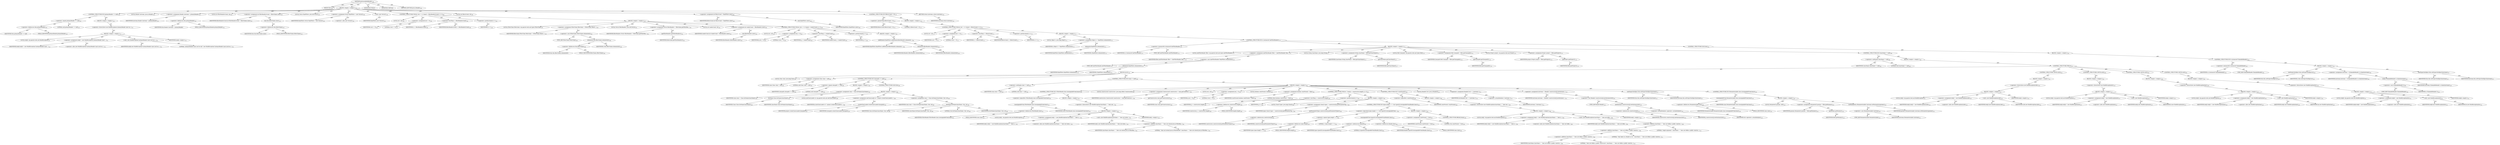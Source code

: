 digraph "getAssembledReader" {  
"111669149701" [label = <(METHOD,getAssembledReader)<SUB>149</SUB>> ]
"115964116993" [label = <(PARAM,this)<SUB>149</SUB>> ]
"25769803781" [label = <(BLOCK,&lt;empty&gt;,&lt;empty&gt;)<SUB>149</SUB>> ]
"47244640256" [label = <(CONTROL_STRUCTURE,IF,if (primaryReader == null))<SUB>150</SUB>> ]
"30064771081" [label = <(&lt;operator&gt;.equals,primaryReader == null)<SUB>150</SUB>> ]
"30064771082" [label = <(&lt;operator&gt;.fieldAccess,this.primaryReader)<SUB>150</SUB>> ]
"68719476748" [label = <(IDENTIFIER,this,primaryReader == null)> ]
"55834574853" [label = <(FIELD_IDENTIFIER,primaryReader,primaryReader)<SUB>150</SUB>> ]
"90194313216" [label = <(LITERAL,null,primaryReader == null)<SUB>150</SUB>> ]
"25769803782" [label = <(BLOCK,&lt;empty&gt;,&lt;empty&gt;)<SUB>150</SUB>> ]
"30064771083" [label = <(&lt;operator&gt;.throw,throw new BuildException(&quot;primaryReader must no...)<SUB>151</SUB>> ]
"25769803783" [label = <(BLOCK,&lt;empty&gt;,&lt;empty&gt;)<SUB>151</SUB>> ]
"94489280512" [label = <(LOCAL,$obj0: org.apache.tools.ant.BuildException)<SUB>151</SUB>> ]
"30064771084" [label = <(&lt;operator&gt;.assignment,$obj0 = new BuildException(&quot;primaryReader must ...)<SUB>151</SUB>> ]
"68719476749" [label = <(IDENTIFIER,$obj0,$obj0 = new BuildException(&quot;primaryReader must ...)<SUB>151</SUB>> ]
"30064771085" [label = <(&lt;operator&gt;.alloc,new BuildException(&quot;primaryReader must not be n...)<SUB>151</SUB>> ]
"30064771086" [label = <(&lt;init&gt;,new BuildException(&quot;primaryReader must not be n...)<SUB>151</SUB>> ]
"68719476750" [label = <(IDENTIFIER,$obj0,new BuildException(&quot;primaryReader must not be n...)<SUB>151</SUB>> ]
"90194313217" [label = <(LITERAL,&quot;primaryReader must not be null.&quot;,new BuildException(&quot;primaryReader must not be n...)<SUB>151</SUB>> ]
"68719476751" [label = <(IDENTIFIER,$obj0,&lt;empty&gt;)<SUB>151</SUB>> ]
"94489280513" [label = <(LOCAL,Reader instream: java.io.Reader)<SUB>154</SUB>> ]
"30064771087" [label = <(&lt;operator&gt;.assignment,Reader instream = primaryReader)<SUB>154</SUB>> ]
"68719476752" [label = <(IDENTIFIER,instream,Reader instream = primaryReader)<SUB>154</SUB>> ]
"30064771088" [label = <(&lt;operator&gt;.fieldAccess,this.primaryReader)<SUB>154</SUB>> ]
"68719476753" [label = <(IDENTIFIER,this,Reader instream = primaryReader)> ]
"55834574854" [label = <(FIELD_IDENTIFIER,primaryReader,primaryReader)<SUB>154</SUB>> ]
"94489280514" [label = <(LOCAL,int filterReadersCount: int)<SUB>155</SUB>> ]
"30064771089" [label = <(&lt;operator&gt;.assignment,int filterReadersCount = filterChains.size())<SUB>155</SUB>> ]
"68719476754" [label = <(IDENTIFIER,filterReadersCount,int filterReadersCount = filterChains.size())<SUB>155</SUB>> ]
"30064771090" [label = <(size,this.filterChains.size())<SUB>155</SUB>> ]
"30064771091" [label = <(&lt;operator&gt;.fieldAccess,this.filterChains)<SUB>155</SUB>> ]
"68719476755" [label = <(IDENTIFIER,this,this.filterChains.size())> ]
"55834574855" [label = <(FIELD_IDENTIFIER,filterChains,filterChains)<SUB>155</SUB>> ]
"94489280515" [label = <(LOCAL,Vector finalFilters: java.util.Vector)<SUB>156</SUB>> ]
"30064771092" [label = <(&lt;operator&gt;.assignment,Vector finalFilters = new Vector())<SUB>156</SUB>> ]
"68719476756" [label = <(IDENTIFIER,finalFilters,Vector finalFilters = new Vector())<SUB>156</SUB>> ]
"30064771093" [label = <(&lt;operator&gt;.alloc,new Vector())<SUB>156</SUB>> ]
"30064771094" [label = <(&lt;init&gt;,new Vector())<SUB>156</SUB>> ]
"68719476757" [label = <(IDENTIFIER,finalFilters,new Vector())<SUB>156</SUB>> ]
"47244640257" [label = <(CONTROL_STRUCTURE,FOR,for (int i = 0; Some(i &lt; filterReadersCount); i++))<SUB>158</SUB>> ]
"94489280516" [label = <(LOCAL,int i: int)<SUB>158</SUB>> ]
"30064771095" [label = <(&lt;operator&gt;.assignment,int i = 0)<SUB>158</SUB>> ]
"68719476758" [label = <(IDENTIFIER,i,int i = 0)<SUB>158</SUB>> ]
"90194313218" [label = <(LITERAL,0,int i = 0)<SUB>158</SUB>> ]
"30064771096" [label = <(&lt;operator&gt;.lessThan,i &lt; filterReadersCount)<SUB>158</SUB>> ]
"68719476759" [label = <(IDENTIFIER,i,i &lt; filterReadersCount)<SUB>158</SUB>> ]
"68719476760" [label = <(IDENTIFIER,filterReadersCount,i &lt; filterReadersCount)<SUB>158</SUB>> ]
"30064771097" [label = <(&lt;operator&gt;.postIncrement,i++)<SUB>158</SUB>> ]
"68719476761" [label = <(IDENTIFIER,i,i++)<SUB>158</SUB>> ]
"25769803784" [label = <(BLOCK,&lt;empty&gt;,&lt;empty&gt;)<SUB>158</SUB>> ]
"94489280517" [label = <(LOCAL,FilterChain filterchain: org.apache.tools.ant.types.FilterChain)<SUB>159</SUB>> ]
"30064771098" [label = <(&lt;operator&gt;.assignment,FilterChain filterchain = (FilterChain) filterC...)<SUB>159</SUB>> ]
"68719476762" [label = <(IDENTIFIER,filterchain,FilterChain filterchain = (FilterChain) filterC...)<SUB>159</SUB>> ]
"30064771099" [label = <(&lt;operator&gt;.cast,(FilterChain) filterChains.elementAt(i))<SUB>160</SUB>> ]
"180388626432" [label = <(TYPE_REF,FilterChain,FilterChain)<SUB>160</SUB>> ]
"30064771100" [label = <(elementAt,this.filterChains.elementAt(i))<SUB>160</SUB>> ]
"30064771101" [label = <(&lt;operator&gt;.fieldAccess,this.filterChains)<SUB>160</SUB>> ]
"68719476763" [label = <(IDENTIFIER,this,this.filterChains.elementAt(i))> ]
"55834574856" [label = <(FIELD_IDENTIFIER,filterChains,filterChains)<SUB>160</SUB>> ]
"68719476764" [label = <(IDENTIFIER,i,this.filterChains.elementAt(i))<SUB>160</SUB>> ]
"94489280518" [label = <(LOCAL,Vector filterReaders: java.util.Vector)<SUB>161</SUB>> ]
"30064771102" [label = <(&lt;operator&gt;.assignment,Vector filterReaders = filterchain.getFilterRea...)<SUB>161</SUB>> ]
"68719476765" [label = <(IDENTIFIER,filterReaders,Vector filterReaders = filterchain.getFilterRea...)<SUB>161</SUB>> ]
"30064771103" [label = <(getFilterReaders,getFilterReaders())<SUB>161</SUB>> ]
"68719476766" [label = <(IDENTIFIER,filterchain,getFilterReaders())<SUB>161</SUB>> ]
"94489280519" [label = <(LOCAL,int readerCount: int)<SUB>162</SUB>> ]
"30064771104" [label = <(&lt;operator&gt;.assignment,int readerCount = filterReaders.size())<SUB>162</SUB>> ]
"68719476767" [label = <(IDENTIFIER,readerCount,int readerCount = filterReaders.size())<SUB>162</SUB>> ]
"30064771105" [label = <(size,filterReaders.size())<SUB>162</SUB>> ]
"68719476768" [label = <(IDENTIFIER,filterReaders,filterReaders.size())<SUB>162</SUB>> ]
"47244640258" [label = <(CONTROL_STRUCTURE,FOR,for (int j = 0; Some(j &lt; readerCount); j++))<SUB>163</SUB>> ]
"94489280520" [label = <(LOCAL,int j: int)<SUB>163</SUB>> ]
"30064771106" [label = <(&lt;operator&gt;.assignment,int j = 0)<SUB>163</SUB>> ]
"68719476769" [label = <(IDENTIFIER,j,int j = 0)<SUB>163</SUB>> ]
"90194313219" [label = <(LITERAL,0,int j = 0)<SUB>163</SUB>> ]
"30064771107" [label = <(&lt;operator&gt;.lessThan,j &lt; readerCount)<SUB>163</SUB>> ]
"68719476770" [label = <(IDENTIFIER,j,j &lt; readerCount)<SUB>163</SUB>> ]
"68719476771" [label = <(IDENTIFIER,readerCount,j &lt; readerCount)<SUB>163</SUB>> ]
"30064771108" [label = <(&lt;operator&gt;.postIncrement,j++)<SUB>163</SUB>> ]
"68719476772" [label = <(IDENTIFIER,j,j++)<SUB>163</SUB>> ]
"25769803785" [label = <(BLOCK,&lt;empty&gt;,&lt;empty&gt;)<SUB>163</SUB>> ]
"30064771109" [label = <(addElement,finalFilters.addElement(filterReaders.elementAt...)<SUB>164</SUB>> ]
"68719476773" [label = <(IDENTIFIER,finalFilters,finalFilters.addElement(filterReaders.elementAt...)<SUB>164</SUB>> ]
"30064771110" [label = <(elementAt,filterReaders.elementAt(j))<SUB>164</SUB>> ]
"68719476774" [label = <(IDENTIFIER,filterReaders,filterReaders.elementAt(j))<SUB>164</SUB>> ]
"68719476775" [label = <(IDENTIFIER,j,filterReaders.elementAt(j))<SUB>164</SUB>> ]
"94489280521" [label = <(LOCAL,int filtersCount: int)<SUB>168</SUB>> ]
"30064771111" [label = <(&lt;operator&gt;.assignment,int filtersCount = finalFilters.size())<SUB>168</SUB>> ]
"68719476776" [label = <(IDENTIFIER,filtersCount,int filtersCount = finalFilters.size())<SUB>168</SUB>> ]
"30064771112" [label = <(size,finalFilters.size())<SUB>168</SUB>> ]
"68719476777" [label = <(IDENTIFIER,finalFilters,finalFilters.size())<SUB>168</SUB>> ]
"47244640259" [label = <(CONTROL_STRUCTURE,IF,if (filtersCount &gt; 0))<SUB>170</SUB>> ]
"30064771113" [label = <(&lt;operator&gt;.greaterThan,filtersCount &gt; 0)<SUB>170</SUB>> ]
"68719476778" [label = <(IDENTIFIER,filtersCount,filtersCount &gt; 0)<SUB>170</SUB>> ]
"90194313220" [label = <(LITERAL,0,filtersCount &gt; 0)<SUB>170</SUB>> ]
"25769803786" [label = <(BLOCK,&lt;empty&gt;,&lt;empty&gt;)<SUB>170</SUB>> ]
"47244640260" [label = <(CONTROL_STRUCTURE,FOR,for (int i = 0; Some(i &lt; filtersCount); i++))<SUB>171</SUB>> ]
"94489280522" [label = <(LOCAL,int i: int)<SUB>171</SUB>> ]
"30064771114" [label = <(&lt;operator&gt;.assignment,int i = 0)<SUB>171</SUB>> ]
"68719476779" [label = <(IDENTIFIER,i,int i = 0)<SUB>171</SUB>> ]
"90194313221" [label = <(LITERAL,0,int i = 0)<SUB>171</SUB>> ]
"30064771115" [label = <(&lt;operator&gt;.lessThan,i &lt; filtersCount)<SUB>171</SUB>> ]
"68719476780" [label = <(IDENTIFIER,i,i &lt; filtersCount)<SUB>171</SUB>> ]
"68719476781" [label = <(IDENTIFIER,filtersCount,i &lt; filtersCount)<SUB>171</SUB>> ]
"30064771116" [label = <(&lt;operator&gt;.postIncrement,i++)<SUB>171</SUB>> ]
"68719476782" [label = <(IDENTIFIER,i,i++)<SUB>171</SUB>> ]
"25769803787" [label = <(BLOCK,&lt;empty&gt;,&lt;empty&gt;)<SUB>171</SUB>> ]
"94489280523" [label = <(LOCAL,Object o: java.lang.Object)<SUB>172</SUB>> ]
"30064771117" [label = <(&lt;operator&gt;.assignment,Object o = finalFilters.elementAt(i))<SUB>172</SUB>> ]
"68719476783" [label = <(IDENTIFIER,o,Object o = finalFilters.elementAt(i))<SUB>172</SUB>> ]
"30064771118" [label = <(elementAt,finalFilters.elementAt(i))<SUB>172</SUB>> ]
"68719476784" [label = <(IDENTIFIER,finalFilters,finalFilters.elementAt(i))<SUB>172</SUB>> ]
"68719476785" [label = <(IDENTIFIER,i,finalFilters.elementAt(i))<SUB>172</SUB>> ]
"47244640261" [label = <(CONTROL_STRUCTURE,IF,if (o instanceof AntFilterReader))<SUB>174</SUB>> ]
"30064771119" [label = <(&lt;operator&gt;.instanceOf,o instanceof AntFilterReader)<SUB>174</SUB>> ]
"68719476786" [label = <(IDENTIFIER,o,o instanceof AntFilterReader)<SUB>174</SUB>> ]
"180388626433" [label = <(TYPE_REF,AntFilterReader,AntFilterReader)<SUB>174</SUB>> ]
"25769803788" [label = <(BLOCK,&lt;empty&gt;,&lt;empty&gt;)<SUB>174</SUB>> ]
"94489280524" [label = <(LOCAL,AntFilterReader filter: org.apache.tools.ant.types.AntFilterReader)<SUB>175</SUB>> ]
"30064771120" [label = <(&lt;operator&gt;.assignment,AntFilterReader filter = (AntFilterReader) fina...)<SUB>175</SUB>> ]
"68719476787" [label = <(IDENTIFIER,filter,AntFilterReader filter = (AntFilterReader) fina...)<SUB>175</SUB>> ]
"30064771121" [label = <(&lt;operator&gt;.cast,(AntFilterReader) finalFilters.elementAt(i))<SUB>176</SUB>> ]
"180388626434" [label = <(TYPE_REF,AntFilterReader,AntFilterReader)<SUB>176</SUB>> ]
"30064771122" [label = <(elementAt,finalFilters.elementAt(i))<SUB>176</SUB>> ]
"68719476788" [label = <(IDENTIFIER,finalFilters,finalFilters.elementAt(i))<SUB>176</SUB>> ]
"68719476789" [label = <(IDENTIFIER,i,finalFilters.elementAt(i))<SUB>176</SUB>> ]
"94489280525" [label = <(LOCAL,String className: java.lang.String)<SUB>177</SUB>> ]
"30064771123" [label = <(&lt;operator&gt;.assignment,String className = filter.getClassName())<SUB>177</SUB>> ]
"68719476790" [label = <(IDENTIFIER,className,String className = filter.getClassName())<SUB>177</SUB>> ]
"30064771124" [label = <(getClassName,getClassName())<SUB>177</SUB>> ]
"68719476791" [label = <(IDENTIFIER,filter,getClassName())<SUB>177</SUB>> ]
"94489280526" [label = <(LOCAL,Path classpath: org.apache.tools.ant.types.Path)<SUB>178</SUB>> ]
"30064771125" [label = <(&lt;operator&gt;.assignment,Path classpath = filter.getClasspath())<SUB>178</SUB>> ]
"68719476792" [label = <(IDENTIFIER,classpath,Path classpath = filter.getClasspath())<SUB>178</SUB>> ]
"30064771126" [label = <(getClasspath,getClasspath())<SUB>178</SUB>> ]
"68719476793" [label = <(IDENTIFIER,filter,getClasspath())<SUB>178</SUB>> ]
"94489280527" [label = <(LOCAL,Project project: org.apache.tools.ant.Project)<SUB>179</SUB>> ]
"30064771127" [label = <(&lt;operator&gt;.assignment,Project project = filter.getProject())<SUB>179</SUB>> ]
"68719476794" [label = <(IDENTIFIER,project,Project project = filter.getProject())<SUB>179</SUB>> ]
"30064771128" [label = <(getProject,getProject())<SUB>179</SUB>> ]
"68719476795" [label = <(IDENTIFIER,filter,getProject())<SUB>179</SUB>> ]
"47244640262" [label = <(CONTROL_STRUCTURE,IF,if (className != null))<SUB>180</SUB>> ]
"30064771129" [label = <(&lt;operator&gt;.notEquals,className != null)<SUB>180</SUB>> ]
"68719476796" [label = <(IDENTIFIER,className,className != null)<SUB>180</SUB>> ]
"90194313222" [label = <(LITERAL,null,className != null)<SUB>180</SUB>> ]
"25769803789" [label = <(BLOCK,&lt;empty&gt;,&lt;empty&gt;)<SUB>180</SUB>> ]
"47244640263" [label = <(CONTROL_STRUCTURE,TRY,try)<SUB>181</SUB>> ]
"25769803790" [label = <(BLOCK,try,try)<SUB>181</SUB>> ]
"94489280528" [label = <(LOCAL,Class clazz: java.lang.Class)<SUB>182</SUB>> ]
"30064771130" [label = <(&lt;operator&gt;.assignment,Class clazz = null)<SUB>182</SUB>> ]
"68719476797" [label = <(IDENTIFIER,clazz,Class clazz = null)<SUB>182</SUB>> ]
"90194313223" [label = <(LITERAL,null,Class clazz = null)<SUB>182</SUB>> ]
"47244640264" [label = <(CONTROL_STRUCTURE,IF,if (classpath == null))<SUB>183</SUB>> ]
"30064771131" [label = <(&lt;operator&gt;.equals,classpath == null)<SUB>183</SUB>> ]
"68719476798" [label = <(IDENTIFIER,classpath,classpath == null)<SUB>183</SUB>> ]
"90194313224" [label = <(LITERAL,null,classpath == null)<SUB>183</SUB>> ]
"25769803791" [label = <(BLOCK,&lt;empty&gt;,&lt;empty&gt;)<SUB>183</SUB>> ]
"30064771132" [label = <(&lt;operator&gt;.assignment,clazz = Class.forName(className))<SUB>184</SUB>> ]
"68719476799" [label = <(IDENTIFIER,clazz,clazz = Class.forName(className))<SUB>184</SUB>> ]
"30064771133" [label = <(forName,Class.forName(className))<SUB>184</SUB>> ]
"68719476800" [label = <(IDENTIFIER,Class,Class.forName(className))<SUB>184</SUB>> ]
"68719476801" [label = <(IDENTIFIER,className,Class.forName(className))<SUB>184</SUB>> ]
"47244640265" [label = <(CONTROL_STRUCTURE,ELSE,else)<SUB>185</SUB>> ]
"25769803792" [label = <(BLOCK,&lt;empty&gt;,&lt;empty&gt;)<SUB>185</SUB>> ]
"94489280529" [label = <(LOCAL,AntClassLoader al: org.apache.tools.ant.AntClassLoader)<SUB>186</SUB>> ]
"30064771134" [label = <(&lt;operator&gt;.assignment,AntClassLoader al = project.createClassLoader(c...)<SUB>186</SUB>> ]
"68719476802" [label = <(IDENTIFIER,al,AntClassLoader al = project.createClassLoader(c...)<SUB>186</SUB>> ]
"30064771135" [label = <(createClassLoader,createClassLoader(classpath))<SUB>187</SUB>> ]
"68719476803" [label = <(IDENTIFIER,project,createClassLoader(classpath))<SUB>187</SUB>> ]
"68719476804" [label = <(IDENTIFIER,classpath,createClassLoader(classpath))<SUB>187</SUB>> ]
"30064771136" [label = <(&lt;operator&gt;.assignment,clazz = Class.forName(className, true, al))<SUB>188</SUB>> ]
"68719476805" [label = <(IDENTIFIER,clazz,clazz = Class.forName(className, true, al))<SUB>188</SUB>> ]
"30064771137" [label = <(forName,forName(className, true, al))<SUB>188</SUB>> ]
"68719476806" [label = <(IDENTIFIER,Class,forName(className, true, al))<SUB>188</SUB>> ]
"68719476807" [label = <(IDENTIFIER,className,forName(className, true, al))<SUB>188</SUB>> ]
"90194313225" [label = <(LITERAL,true,forName(className, true, al))<SUB>188</SUB>> ]
"68719476808" [label = <(IDENTIFIER,al,forName(className, true, al))<SUB>188</SUB>> ]
"47244640266" [label = <(CONTROL_STRUCTURE,IF,if (clazz != null))<SUB>190</SUB>> ]
"30064771138" [label = <(&lt;operator&gt;.notEquals,clazz != null)<SUB>190</SUB>> ]
"68719476809" [label = <(IDENTIFIER,clazz,clazz != null)<SUB>190</SUB>> ]
"90194313226" [label = <(LITERAL,null,clazz != null)<SUB>190</SUB>> ]
"25769803793" [label = <(BLOCK,&lt;empty&gt;,&lt;empty&gt;)<SUB>190</SUB>> ]
"47244640267" [label = <(CONTROL_STRUCTURE,IF,if (!FilterReader.class.isAssignableFrom(clazz)))<SUB>191</SUB>> ]
"30064771139" [label = <(&lt;operator&gt;.logicalNot,!FilterReader.class.isAssignableFrom(clazz))<SUB>191</SUB>> ]
"30064771140" [label = <(isAssignableFrom,FilterReader.class.isAssignableFrom(clazz))<SUB>191</SUB>> ]
"30064771141" [label = <(&lt;operator&gt;.fieldAccess,FilterReader.class)<SUB>191</SUB>> ]
"68719476810" [label = <(IDENTIFIER,FilterReader,FilterReader.class.isAssignableFrom(clazz))<SUB>191</SUB>> ]
"55834574857" [label = <(FIELD_IDENTIFIER,class,class)<SUB>191</SUB>> ]
"68719476811" [label = <(IDENTIFIER,clazz,FilterReader.class.isAssignableFrom(clazz))<SUB>191</SUB>> ]
"25769803794" [label = <(BLOCK,&lt;empty&gt;,&lt;empty&gt;)<SUB>191</SUB>> ]
"30064771142" [label = <(&lt;operator&gt;.throw,throw new BuildException(className + &quot; does not...)<SUB>192</SUB>> ]
"25769803795" [label = <(BLOCK,&lt;empty&gt;,&lt;empty&gt;)<SUB>192</SUB>> ]
"94489280530" [label = <(LOCAL,$obj1: org.apache.tools.ant.BuildException)<SUB>192</SUB>> ]
"30064771143" [label = <(&lt;operator&gt;.assignment,$obj1 = new BuildException(className + &quot; does n...)<SUB>192</SUB>> ]
"68719476812" [label = <(IDENTIFIER,$obj1,$obj1 = new BuildException(className + &quot; does n...)<SUB>192</SUB>> ]
"30064771144" [label = <(&lt;operator&gt;.alloc,new BuildException(className + &quot; does not exten...)<SUB>192</SUB>> ]
"30064771145" [label = <(&lt;init&gt;,new BuildException(className + &quot; does not exten...)<SUB>192</SUB>> ]
"68719476813" [label = <(IDENTIFIER,$obj1,new BuildException(className + &quot; does not exten...)<SUB>192</SUB>> ]
"30064771146" [label = <(&lt;operator&gt;.addition,className + &quot; does not extend java.io.FilterRea...)<SUB>192</SUB>> ]
"68719476814" [label = <(IDENTIFIER,className,className + &quot; does not extend java.io.FilterRea...)<SUB>192</SUB>> ]
"90194313227" [label = <(LITERAL,&quot; does not extend java.io.FilterReader&quot;,className + &quot; does not extend java.io.FilterRea...)<SUB>193</SUB>> ]
"68719476815" [label = <(IDENTIFIER,$obj1,&lt;empty&gt;)<SUB>192</SUB>> ]
"94489280531" [label = <(LOCAL,Constructor[] constructors: java.lang.reflect.Constructor[])<SUB>195</SUB>> ]
"30064771147" [label = <(&lt;operator&gt;.assignment,Constructor[] constructors = clazz.getConstruct...)<SUB>195</SUB>> ]
"68719476816" [label = <(IDENTIFIER,constructors,Constructor[] constructors = clazz.getConstruct...)<SUB>195</SUB>> ]
"30064771148" [label = <(getConstructors,clazz.getConstructors())<SUB>196</SUB>> ]
"68719476817" [label = <(IDENTIFIER,clazz,clazz.getConstructors())<SUB>196</SUB>> ]
"94489280532" [label = <(LOCAL,int j: int)<SUB>197</SUB>> ]
"30064771149" [label = <(&lt;operator&gt;.assignment,int j = 0)<SUB>197</SUB>> ]
"68719476818" [label = <(IDENTIFIER,j,int j = 0)<SUB>197</SUB>> ]
"90194313228" [label = <(LITERAL,0,int j = 0)<SUB>197</SUB>> ]
"94489280533" [label = <(LOCAL,boolean consPresent: boolean)<SUB>198</SUB>> ]
"30064771150" [label = <(&lt;operator&gt;.assignment,boolean consPresent = false)<SUB>198</SUB>> ]
"68719476819" [label = <(IDENTIFIER,consPresent,boolean consPresent = false)<SUB>198</SUB>> ]
"90194313229" [label = <(LITERAL,false,boolean consPresent = false)<SUB>198</SUB>> ]
"47244640268" [label = <(CONTROL_STRUCTURE,FOR,for (; Some(j &lt; constructors.length); j++))<SUB>199</SUB>> ]
"30064771151" [label = <(&lt;operator&gt;.lessThan,j &lt; constructors.length)<SUB>199</SUB>> ]
"68719476820" [label = <(IDENTIFIER,j,j &lt; constructors.length)<SUB>199</SUB>> ]
"30064771152" [label = <(&lt;operator&gt;.fieldAccess,constructors.length)<SUB>199</SUB>> ]
"68719476821" [label = <(IDENTIFIER,constructors,j &lt; constructors.length)<SUB>199</SUB>> ]
"55834574858" [label = <(FIELD_IDENTIFIER,length,length)<SUB>199</SUB>> ]
"30064771153" [label = <(&lt;operator&gt;.postIncrement,j++)<SUB>199</SUB>> ]
"68719476822" [label = <(IDENTIFIER,j,j++)<SUB>199</SUB>> ]
"25769803796" [label = <(BLOCK,&lt;empty&gt;,&lt;empty&gt;)<SUB>199</SUB>> ]
"94489280534" [label = <(LOCAL,Class[] types: java.lang.Class[])<SUB>200</SUB>> ]
"30064771154" [label = <(&lt;operator&gt;.assignment,Class[] types = constructors[j].getParameterTyp...)<SUB>200</SUB>> ]
"68719476823" [label = <(IDENTIFIER,types,Class[] types = constructors[j].getParameterTyp...)<SUB>200</SUB>> ]
"30064771155" [label = <(getParameterTypes,constructors[j].getParameterTypes())<SUB>200</SUB>> ]
"30064771156" [label = <(&lt;operator&gt;.indexAccess,constructors[j])<SUB>200</SUB>> ]
"68719476824" [label = <(IDENTIFIER,constructors,constructors[j].getParameterTypes())<SUB>200</SUB>> ]
"68719476825" [label = <(IDENTIFIER,j,constructors[j].getParameterTypes())<SUB>200</SUB>> ]
"47244640269" [label = <(CONTROL_STRUCTURE,IF,if (types.length == 1 &amp;&amp; types[0].isAssignableFrom(Reader.class)))<SUB>202</SUB>> ]
"30064771157" [label = <(&lt;operator&gt;.logicalAnd,types.length == 1 &amp;&amp; types[0].isAssignableFrom(...)<SUB>202</SUB>> ]
"30064771158" [label = <(&lt;operator&gt;.equals,types.length == 1)<SUB>202</SUB>> ]
"30064771159" [label = <(&lt;operator&gt;.fieldAccess,types.length)<SUB>202</SUB>> ]
"68719476826" [label = <(IDENTIFIER,types,types.length == 1)<SUB>202</SUB>> ]
"55834574859" [label = <(FIELD_IDENTIFIER,length,length)<SUB>202</SUB>> ]
"90194313230" [label = <(LITERAL,1,types.length == 1)<SUB>202</SUB>> ]
"30064771160" [label = <(isAssignableFrom,types[0].isAssignableFrom(Reader.class))<SUB>203</SUB>> ]
"30064771161" [label = <(&lt;operator&gt;.indexAccess,types[0])<SUB>203</SUB>> ]
"68719476827" [label = <(IDENTIFIER,types,types[0].isAssignableFrom(Reader.class))<SUB>203</SUB>> ]
"90194313231" [label = <(LITERAL,0,types[0].isAssignableFrom(Reader.class))<SUB>203</SUB>> ]
"30064771162" [label = <(&lt;operator&gt;.fieldAccess,Reader.class)<SUB>203</SUB>> ]
"68719476828" [label = <(IDENTIFIER,Reader,types[0].isAssignableFrom(Reader.class))<SUB>203</SUB>> ]
"55834574860" [label = <(FIELD_IDENTIFIER,class,class)<SUB>203</SUB>> ]
"25769803797" [label = <(BLOCK,&lt;empty&gt;,&lt;empty&gt;)<SUB>203</SUB>> ]
"30064771163" [label = <(&lt;operator&gt;.assignment,consPresent = true)<SUB>204</SUB>> ]
"68719476829" [label = <(IDENTIFIER,consPresent,consPresent = true)<SUB>204</SUB>> ]
"90194313232" [label = <(LITERAL,true,consPresent = true)<SUB>204</SUB>> ]
"47244640270" [label = <(CONTROL_STRUCTURE,BREAK,break;)<SUB>205</SUB>> ]
"47244640271" [label = <(CONTROL_STRUCTURE,IF,if (!consPresent))<SUB>208</SUB>> ]
"30064771164" [label = <(&lt;operator&gt;.logicalNot,!consPresent)<SUB>208</SUB>> ]
"68719476830" [label = <(IDENTIFIER,consPresent,!consPresent)<SUB>208</SUB>> ]
"25769803798" [label = <(BLOCK,&lt;empty&gt;,&lt;empty&gt;)<SUB>208</SUB>> ]
"30064771165" [label = <(&lt;operator&gt;.throw,throw new BuildException(className + &quot; does not...)<SUB>209</SUB>> ]
"25769803799" [label = <(BLOCK,&lt;empty&gt;,&lt;empty&gt;)<SUB>209</SUB>> ]
"94489280535" [label = <(LOCAL,$obj2: org.apache.tools.ant.BuildException)<SUB>209</SUB>> ]
"30064771166" [label = <(&lt;operator&gt;.assignment,$obj2 = new BuildException(className + &quot; does n...)<SUB>209</SUB>> ]
"68719476831" [label = <(IDENTIFIER,$obj2,$obj2 = new BuildException(className + &quot; does n...)<SUB>209</SUB>> ]
"30064771167" [label = <(&lt;operator&gt;.alloc,new BuildException(className + &quot; does not defin...)<SUB>209</SUB>> ]
"30064771168" [label = <(&lt;init&gt;,new BuildException(className + &quot; does not defin...)<SUB>209</SUB>> ]
"68719476832" [label = <(IDENTIFIER,$obj2,new BuildException(className + &quot; does not defin...)<SUB>209</SUB>> ]
"30064771169" [label = <(&lt;operator&gt;.addition,className + &quot; does not define a public construc...)<SUB>209</SUB>> ]
"30064771170" [label = <(&lt;operator&gt;.addition,className + &quot; does not define a public construc...)<SUB>209</SUB>> ]
"30064771171" [label = <(&lt;operator&gt;.addition,className + &quot; does not define a public construc...)<SUB>209</SUB>> ]
"68719476833" [label = <(IDENTIFIER,className,className + &quot; does not define a public construc...)<SUB>209</SUB>> ]
"90194313233" [label = <(LITERAL,&quot; does not define a public constructor&quot;,className + &quot; does not define a public construc...)<SUB>210</SUB>> ]
"90194313234" [label = <(LITERAL,&quot; that takes in a Reader as its &quot;,className + &quot; does not define a public construc...)<SUB>211</SUB>> ]
"90194313235" [label = <(LITERAL,&quot;single argument.&quot;,className + &quot; does not define a public construc...)<SUB>212</SUB>> ]
"68719476834" [label = <(IDENTIFIER,$obj2,&lt;empty&gt;)<SUB>209</SUB>> ]
"94489280536" [label = <(LOCAL,Reader[] rdr: java.io.Reader[])<SUB>214</SUB>> ]
"30064771172" [label = <(&lt;operator&gt;.assignment,Reader[] rdr = { instream })<SUB>214</SUB>> ]
"68719476835" [label = <(IDENTIFIER,rdr,Reader[] rdr = { instream })<SUB>214</SUB>> ]
"30064771173" [label = <(&lt;operator&gt;.arrayInitializer,{ instream })<SUB>214</SUB>> ]
"68719476836" [label = <(IDENTIFIER,instream,{ instream })<SUB>214</SUB>> ]
"30064771174" [label = <(&lt;operator&gt;.assignment,instream = (Reader) constructors[j].newInstance...)<SUB>215</SUB>> ]
"68719476837" [label = <(IDENTIFIER,instream,instream = (Reader) constructors[j].newInstance...)<SUB>215</SUB>> ]
"30064771175" [label = <(&lt;operator&gt;.cast,(Reader) constructors[j].newInstance(rdr))<SUB>216</SUB>> ]
"180388626435" [label = <(TYPE_REF,Reader,Reader)<SUB>216</SUB>> ]
"30064771176" [label = <(newInstance,constructors[j].newInstance(rdr))<SUB>216</SUB>> ]
"30064771177" [label = <(&lt;operator&gt;.indexAccess,constructors[j])<SUB>216</SUB>> ]
"68719476838" [label = <(IDENTIFIER,constructors,constructors[j].newInstance(rdr))<SUB>216</SUB>> ]
"68719476839" [label = <(IDENTIFIER,j,constructors[j].newInstance(rdr))<SUB>216</SUB>> ]
"30064771178" [label = <(&lt;operator&gt;.arrayInitializer,&lt;operator&gt;.arrayInitializer)<SUB>216</SUB>> ]
"68719476840" [label = <(IDENTIFIER,rdr,&lt;operator&gt;.arrayInitializer)<SUB>216</SUB>> ]
"30064771179" [label = <(setProjectOnObject,this.setProjectOnObject(instream))<SUB>217</SUB>> ]
"68719476737" [label = <(IDENTIFIER,this,this.setProjectOnObject(instream))<SUB>217</SUB>> ]
"68719476841" [label = <(IDENTIFIER,instream,this.setProjectOnObject(instream))<SUB>217</SUB>> ]
"47244640272" [label = <(CONTROL_STRUCTURE,IF,if (Parameterizable.class.isAssignableFrom(clazz)))<SUB>218</SUB>> ]
"30064771180" [label = <(isAssignableFrom,Parameterizable.class.isAssignableFrom(clazz))<SUB>218</SUB>> ]
"30064771181" [label = <(&lt;operator&gt;.fieldAccess,Parameterizable.class)<SUB>218</SUB>> ]
"68719476842" [label = <(IDENTIFIER,Parameterizable,Parameterizable.class.isAssignableFrom(clazz))<SUB>218</SUB>> ]
"55834574861" [label = <(FIELD_IDENTIFIER,class,class)<SUB>218</SUB>> ]
"68719476843" [label = <(IDENTIFIER,clazz,Parameterizable.class.isAssignableFrom(clazz))<SUB>218</SUB>> ]
"25769803800" [label = <(BLOCK,&lt;empty&gt;,&lt;empty&gt;)<SUB>218</SUB>> ]
"94489280537" [label = <(LOCAL,Parameter[] params: ANY)<SUB>219</SUB>> ]
"30064771182" [label = <(&lt;operator&gt;.assignment,Parameter[] params = filter.getParams())<SUB>219</SUB>> ]
"68719476844" [label = <(IDENTIFIER,params,Parameter[] params = filter.getParams())<SUB>219</SUB>> ]
"30064771183" [label = <(getParams,getParams())<SUB>219</SUB>> ]
"68719476845" [label = <(IDENTIFIER,filter,getParams())<SUB>219</SUB>> ]
"30064771184" [label = <(setParameters,(Parameterizable) instream.setParameters(params))<SUB>220</SUB>> ]
"30064771185" [label = <(&lt;operator&gt;.cast,(Parameterizable) instream)<SUB>220</SUB>> ]
"180388626436" [label = <(TYPE_REF,Parameterizable,Parameterizable)<SUB>220</SUB>> ]
"68719476846" [label = <(IDENTIFIER,instream,(Parameterizable) instream)<SUB>221</SUB>> ]
"68719476847" [label = <(IDENTIFIER,params,(Parameterizable) instream.setParameters(params))<SUB>221</SUB>> ]
"47244640273" [label = <(CONTROL_STRUCTURE,CATCH,catch)<SUB>224</SUB>> ]
"25769803801" [label = <(BLOCK,&lt;empty&gt;,&lt;empty&gt;)<SUB>224</SUB>> ]
"30064771186" [label = <(&lt;operator&gt;.throw,throw new BuildException(cnfe);)<SUB>225</SUB>> ]
"25769803802" [label = <(BLOCK,&lt;empty&gt;,&lt;empty&gt;)<SUB>225</SUB>> ]
"94489280538" [label = <(LOCAL,$obj3: org.apache.tools.ant.BuildException)<SUB>225</SUB>> ]
"30064771187" [label = <(&lt;operator&gt;.assignment,$obj3 = new BuildException(cnfe))<SUB>225</SUB>> ]
"68719476848" [label = <(IDENTIFIER,$obj3,$obj3 = new BuildException(cnfe))<SUB>225</SUB>> ]
"30064771188" [label = <(&lt;operator&gt;.alloc,new BuildException(cnfe))<SUB>225</SUB>> ]
"30064771189" [label = <(&lt;init&gt;,new BuildException(cnfe))<SUB>225</SUB>> ]
"68719476849" [label = <(IDENTIFIER,$obj3,new BuildException(cnfe))<SUB>225</SUB>> ]
"68719476850" [label = <(IDENTIFIER,cnfe,new BuildException(cnfe))<SUB>225</SUB>> ]
"68719476851" [label = <(IDENTIFIER,$obj3,&lt;empty&gt;)<SUB>225</SUB>> ]
"47244640274" [label = <(CONTROL_STRUCTURE,CATCH,catch)<SUB>226</SUB>> ]
"25769803803" [label = <(BLOCK,&lt;empty&gt;,&lt;empty&gt;)<SUB>226</SUB>> ]
"30064771190" [label = <(&lt;operator&gt;.throw,throw new BuildException(ie);)<SUB>227</SUB>> ]
"25769803804" [label = <(BLOCK,&lt;empty&gt;,&lt;empty&gt;)<SUB>227</SUB>> ]
"94489280539" [label = <(LOCAL,$obj4: org.apache.tools.ant.BuildException)<SUB>227</SUB>> ]
"30064771191" [label = <(&lt;operator&gt;.assignment,$obj4 = new BuildException(ie))<SUB>227</SUB>> ]
"68719476852" [label = <(IDENTIFIER,$obj4,$obj4 = new BuildException(ie))<SUB>227</SUB>> ]
"30064771192" [label = <(&lt;operator&gt;.alloc,new BuildException(ie))<SUB>227</SUB>> ]
"30064771193" [label = <(&lt;init&gt;,new BuildException(ie))<SUB>227</SUB>> ]
"68719476853" [label = <(IDENTIFIER,$obj4,new BuildException(ie))<SUB>227</SUB>> ]
"68719476854" [label = <(IDENTIFIER,ie,new BuildException(ie))<SUB>227</SUB>> ]
"68719476855" [label = <(IDENTIFIER,$obj4,&lt;empty&gt;)<SUB>227</SUB>> ]
"47244640275" [label = <(CONTROL_STRUCTURE,CATCH,catch)<SUB>228</SUB>> ]
"25769803805" [label = <(BLOCK,&lt;empty&gt;,&lt;empty&gt;)<SUB>228</SUB>> ]
"30064771194" [label = <(&lt;operator&gt;.throw,throw new BuildException(iae);)<SUB>229</SUB>> ]
"25769803806" [label = <(BLOCK,&lt;empty&gt;,&lt;empty&gt;)<SUB>229</SUB>> ]
"94489280540" [label = <(LOCAL,$obj5: org.apache.tools.ant.BuildException)<SUB>229</SUB>> ]
"30064771195" [label = <(&lt;operator&gt;.assignment,$obj5 = new BuildException(iae))<SUB>229</SUB>> ]
"68719476856" [label = <(IDENTIFIER,$obj5,$obj5 = new BuildException(iae))<SUB>229</SUB>> ]
"30064771196" [label = <(&lt;operator&gt;.alloc,new BuildException(iae))<SUB>229</SUB>> ]
"30064771197" [label = <(&lt;init&gt;,new BuildException(iae))<SUB>229</SUB>> ]
"68719476857" [label = <(IDENTIFIER,$obj5,new BuildException(iae))<SUB>229</SUB>> ]
"68719476858" [label = <(IDENTIFIER,iae,new BuildException(iae))<SUB>229</SUB>> ]
"68719476859" [label = <(IDENTIFIER,$obj5,&lt;empty&gt;)<SUB>229</SUB>> ]
"47244640276" [label = <(CONTROL_STRUCTURE,CATCH,catch)<SUB>230</SUB>> ]
"25769803807" [label = <(BLOCK,&lt;empty&gt;,&lt;empty&gt;)<SUB>230</SUB>> ]
"30064771198" [label = <(&lt;operator&gt;.throw,throw new BuildException(ite);)<SUB>231</SUB>> ]
"25769803808" [label = <(BLOCK,&lt;empty&gt;,&lt;empty&gt;)<SUB>231</SUB>> ]
"94489280541" [label = <(LOCAL,$obj6: org.apache.tools.ant.BuildException)<SUB>231</SUB>> ]
"30064771199" [label = <(&lt;operator&gt;.assignment,$obj6 = new BuildException(ite))<SUB>231</SUB>> ]
"68719476860" [label = <(IDENTIFIER,$obj6,$obj6 = new BuildException(ite))<SUB>231</SUB>> ]
"30064771200" [label = <(&lt;operator&gt;.alloc,new BuildException(ite))<SUB>231</SUB>> ]
"30064771201" [label = <(&lt;init&gt;,new BuildException(ite))<SUB>231</SUB>> ]
"68719476861" [label = <(IDENTIFIER,$obj6,new BuildException(ite))<SUB>231</SUB>> ]
"68719476862" [label = <(IDENTIFIER,ite,new BuildException(ite))<SUB>231</SUB>> ]
"68719476863" [label = <(IDENTIFIER,$obj6,&lt;empty&gt;)<SUB>231</SUB>> ]
"47244640277" [label = <(CONTROL_STRUCTURE,ELSE,else)<SUB>234</SUB>> ]
"25769803809" [label = <(BLOCK,&lt;empty&gt;,&lt;empty&gt;)<SUB>234</SUB>> ]
"47244640278" [label = <(CONTROL_STRUCTURE,IF,if (o instanceof ChainableReader))<SUB>234</SUB>> ]
"30064771202" [label = <(&lt;operator&gt;.instanceOf,o instanceof ChainableReader)<SUB>234</SUB>> ]
"68719476864" [label = <(IDENTIFIER,o,o instanceof ChainableReader)<SUB>234</SUB>> ]
"180388626437" [label = <(TYPE_REF,ChainableReader,ChainableReader)<SUB>234</SUB>> ]
"25769803810" [label = <(BLOCK,&lt;empty&gt;,&lt;empty&gt;)<SUB>234</SUB>> ]
"30064771203" [label = <(setProjectOnObject,this.setProjectOnObject(o))<SUB>235</SUB>> ]
"68719476738" [label = <(IDENTIFIER,this,this.setProjectOnObject(o))<SUB>235</SUB>> ]
"68719476865" [label = <(IDENTIFIER,o,this.setProjectOnObject(o))<SUB>235</SUB>> ]
"30064771204" [label = <(&lt;operator&gt;.assignment,instream = ((ChainableReader) o).chain(instream))<SUB>236</SUB>> ]
"68719476866" [label = <(IDENTIFIER,instream,instream = ((ChainableReader) o).chain(instream))<SUB>236</SUB>> ]
"30064771205" [label = <(chain,(ChainableReader) o.chain(instream))<SUB>236</SUB>> ]
"30064771206" [label = <(&lt;operator&gt;.cast,(ChainableReader) o)<SUB>236</SUB>> ]
"180388626438" [label = <(TYPE_REF,ChainableReader,ChainableReader)<SUB>236</SUB>> ]
"68719476867" [label = <(IDENTIFIER,o,(ChainableReader) o)<SUB>236</SUB>> ]
"68719476868" [label = <(IDENTIFIER,instream,(ChainableReader) o.chain(instream))<SUB>236</SUB>> ]
"30064771207" [label = <(setProjectOnObject,this.setProjectOnObject(instream))<SUB>237</SUB>> ]
"68719476739" [label = <(IDENTIFIER,this,this.setProjectOnObject(instream))<SUB>237</SUB>> ]
"68719476869" [label = <(IDENTIFIER,instream,this.setProjectOnObject(instream))<SUB>237</SUB>> ]
"146028888065" [label = <(RETURN,return instream;,return instream;)<SUB>241</SUB>> ]
"68719476870" [label = <(IDENTIFIER,instream,return instream;)<SUB>241</SUB>> ]
"133143986192" [label = <(MODIFIER,PUBLIC)> ]
"133143986193" [label = <(MODIFIER,VIRTUAL)> ]
"128849018885" [label = <(METHOD_RETURN,java.io.Reader)<SUB>149</SUB>> ]
  "111669149701" -> "115964116993"  [ label = "AST: "] 
  "111669149701" -> "25769803781"  [ label = "AST: "] 
  "111669149701" -> "133143986192"  [ label = "AST: "] 
  "111669149701" -> "133143986193"  [ label = "AST: "] 
  "111669149701" -> "128849018885"  [ label = "AST: "] 
  "25769803781" -> "47244640256"  [ label = "AST: "] 
  "25769803781" -> "94489280513"  [ label = "AST: "] 
  "25769803781" -> "30064771087"  [ label = "AST: "] 
  "25769803781" -> "94489280514"  [ label = "AST: "] 
  "25769803781" -> "30064771089"  [ label = "AST: "] 
  "25769803781" -> "94489280515"  [ label = "AST: "] 
  "25769803781" -> "30064771092"  [ label = "AST: "] 
  "25769803781" -> "30064771094"  [ label = "AST: "] 
  "25769803781" -> "47244640257"  [ label = "AST: "] 
  "25769803781" -> "94489280521"  [ label = "AST: "] 
  "25769803781" -> "30064771111"  [ label = "AST: "] 
  "25769803781" -> "47244640259"  [ label = "AST: "] 
  "25769803781" -> "146028888065"  [ label = "AST: "] 
  "47244640256" -> "30064771081"  [ label = "AST: "] 
  "47244640256" -> "25769803782"  [ label = "AST: "] 
  "30064771081" -> "30064771082"  [ label = "AST: "] 
  "30064771081" -> "90194313216"  [ label = "AST: "] 
  "30064771082" -> "68719476748"  [ label = "AST: "] 
  "30064771082" -> "55834574853"  [ label = "AST: "] 
  "25769803782" -> "30064771083"  [ label = "AST: "] 
  "30064771083" -> "25769803783"  [ label = "AST: "] 
  "25769803783" -> "94489280512"  [ label = "AST: "] 
  "25769803783" -> "30064771084"  [ label = "AST: "] 
  "25769803783" -> "30064771086"  [ label = "AST: "] 
  "25769803783" -> "68719476751"  [ label = "AST: "] 
  "30064771084" -> "68719476749"  [ label = "AST: "] 
  "30064771084" -> "30064771085"  [ label = "AST: "] 
  "30064771086" -> "68719476750"  [ label = "AST: "] 
  "30064771086" -> "90194313217"  [ label = "AST: "] 
  "30064771087" -> "68719476752"  [ label = "AST: "] 
  "30064771087" -> "30064771088"  [ label = "AST: "] 
  "30064771088" -> "68719476753"  [ label = "AST: "] 
  "30064771088" -> "55834574854"  [ label = "AST: "] 
  "30064771089" -> "68719476754"  [ label = "AST: "] 
  "30064771089" -> "30064771090"  [ label = "AST: "] 
  "30064771090" -> "30064771091"  [ label = "AST: "] 
  "30064771091" -> "68719476755"  [ label = "AST: "] 
  "30064771091" -> "55834574855"  [ label = "AST: "] 
  "30064771092" -> "68719476756"  [ label = "AST: "] 
  "30064771092" -> "30064771093"  [ label = "AST: "] 
  "30064771094" -> "68719476757"  [ label = "AST: "] 
  "47244640257" -> "94489280516"  [ label = "AST: "] 
  "47244640257" -> "30064771095"  [ label = "AST: "] 
  "47244640257" -> "30064771096"  [ label = "AST: "] 
  "47244640257" -> "30064771097"  [ label = "AST: "] 
  "47244640257" -> "25769803784"  [ label = "AST: "] 
  "30064771095" -> "68719476758"  [ label = "AST: "] 
  "30064771095" -> "90194313218"  [ label = "AST: "] 
  "30064771096" -> "68719476759"  [ label = "AST: "] 
  "30064771096" -> "68719476760"  [ label = "AST: "] 
  "30064771097" -> "68719476761"  [ label = "AST: "] 
  "25769803784" -> "94489280517"  [ label = "AST: "] 
  "25769803784" -> "30064771098"  [ label = "AST: "] 
  "25769803784" -> "94489280518"  [ label = "AST: "] 
  "25769803784" -> "30064771102"  [ label = "AST: "] 
  "25769803784" -> "94489280519"  [ label = "AST: "] 
  "25769803784" -> "30064771104"  [ label = "AST: "] 
  "25769803784" -> "47244640258"  [ label = "AST: "] 
  "30064771098" -> "68719476762"  [ label = "AST: "] 
  "30064771098" -> "30064771099"  [ label = "AST: "] 
  "30064771099" -> "180388626432"  [ label = "AST: "] 
  "30064771099" -> "30064771100"  [ label = "AST: "] 
  "30064771100" -> "30064771101"  [ label = "AST: "] 
  "30064771100" -> "68719476764"  [ label = "AST: "] 
  "30064771101" -> "68719476763"  [ label = "AST: "] 
  "30064771101" -> "55834574856"  [ label = "AST: "] 
  "30064771102" -> "68719476765"  [ label = "AST: "] 
  "30064771102" -> "30064771103"  [ label = "AST: "] 
  "30064771103" -> "68719476766"  [ label = "AST: "] 
  "30064771104" -> "68719476767"  [ label = "AST: "] 
  "30064771104" -> "30064771105"  [ label = "AST: "] 
  "30064771105" -> "68719476768"  [ label = "AST: "] 
  "47244640258" -> "94489280520"  [ label = "AST: "] 
  "47244640258" -> "30064771106"  [ label = "AST: "] 
  "47244640258" -> "30064771107"  [ label = "AST: "] 
  "47244640258" -> "30064771108"  [ label = "AST: "] 
  "47244640258" -> "25769803785"  [ label = "AST: "] 
  "30064771106" -> "68719476769"  [ label = "AST: "] 
  "30064771106" -> "90194313219"  [ label = "AST: "] 
  "30064771107" -> "68719476770"  [ label = "AST: "] 
  "30064771107" -> "68719476771"  [ label = "AST: "] 
  "30064771108" -> "68719476772"  [ label = "AST: "] 
  "25769803785" -> "30064771109"  [ label = "AST: "] 
  "30064771109" -> "68719476773"  [ label = "AST: "] 
  "30064771109" -> "30064771110"  [ label = "AST: "] 
  "30064771110" -> "68719476774"  [ label = "AST: "] 
  "30064771110" -> "68719476775"  [ label = "AST: "] 
  "30064771111" -> "68719476776"  [ label = "AST: "] 
  "30064771111" -> "30064771112"  [ label = "AST: "] 
  "30064771112" -> "68719476777"  [ label = "AST: "] 
  "47244640259" -> "30064771113"  [ label = "AST: "] 
  "47244640259" -> "25769803786"  [ label = "AST: "] 
  "30064771113" -> "68719476778"  [ label = "AST: "] 
  "30064771113" -> "90194313220"  [ label = "AST: "] 
  "25769803786" -> "47244640260"  [ label = "AST: "] 
  "47244640260" -> "94489280522"  [ label = "AST: "] 
  "47244640260" -> "30064771114"  [ label = "AST: "] 
  "47244640260" -> "30064771115"  [ label = "AST: "] 
  "47244640260" -> "30064771116"  [ label = "AST: "] 
  "47244640260" -> "25769803787"  [ label = "AST: "] 
  "30064771114" -> "68719476779"  [ label = "AST: "] 
  "30064771114" -> "90194313221"  [ label = "AST: "] 
  "30064771115" -> "68719476780"  [ label = "AST: "] 
  "30064771115" -> "68719476781"  [ label = "AST: "] 
  "30064771116" -> "68719476782"  [ label = "AST: "] 
  "25769803787" -> "94489280523"  [ label = "AST: "] 
  "25769803787" -> "30064771117"  [ label = "AST: "] 
  "25769803787" -> "47244640261"  [ label = "AST: "] 
  "30064771117" -> "68719476783"  [ label = "AST: "] 
  "30064771117" -> "30064771118"  [ label = "AST: "] 
  "30064771118" -> "68719476784"  [ label = "AST: "] 
  "30064771118" -> "68719476785"  [ label = "AST: "] 
  "47244640261" -> "30064771119"  [ label = "AST: "] 
  "47244640261" -> "25769803788"  [ label = "AST: "] 
  "47244640261" -> "47244640277"  [ label = "AST: "] 
  "30064771119" -> "68719476786"  [ label = "AST: "] 
  "30064771119" -> "180388626433"  [ label = "AST: "] 
  "25769803788" -> "94489280524"  [ label = "AST: "] 
  "25769803788" -> "30064771120"  [ label = "AST: "] 
  "25769803788" -> "94489280525"  [ label = "AST: "] 
  "25769803788" -> "30064771123"  [ label = "AST: "] 
  "25769803788" -> "94489280526"  [ label = "AST: "] 
  "25769803788" -> "30064771125"  [ label = "AST: "] 
  "25769803788" -> "94489280527"  [ label = "AST: "] 
  "25769803788" -> "30064771127"  [ label = "AST: "] 
  "25769803788" -> "47244640262"  [ label = "AST: "] 
  "30064771120" -> "68719476787"  [ label = "AST: "] 
  "30064771120" -> "30064771121"  [ label = "AST: "] 
  "30064771121" -> "180388626434"  [ label = "AST: "] 
  "30064771121" -> "30064771122"  [ label = "AST: "] 
  "30064771122" -> "68719476788"  [ label = "AST: "] 
  "30064771122" -> "68719476789"  [ label = "AST: "] 
  "30064771123" -> "68719476790"  [ label = "AST: "] 
  "30064771123" -> "30064771124"  [ label = "AST: "] 
  "30064771124" -> "68719476791"  [ label = "AST: "] 
  "30064771125" -> "68719476792"  [ label = "AST: "] 
  "30064771125" -> "30064771126"  [ label = "AST: "] 
  "30064771126" -> "68719476793"  [ label = "AST: "] 
  "30064771127" -> "68719476794"  [ label = "AST: "] 
  "30064771127" -> "30064771128"  [ label = "AST: "] 
  "30064771128" -> "68719476795"  [ label = "AST: "] 
  "47244640262" -> "30064771129"  [ label = "AST: "] 
  "47244640262" -> "25769803789"  [ label = "AST: "] 
  "30064771129" -> "68719476796"  [ label = "AST: "] 
  "30064771129" -> "90194313222"  [ label = "AST: "] 
  "25769803789" -> "47244640263"  [ label = "AST: "] 
  "47244640263" -> "25769803790"  [ label = "AST: "] 
  "47244640263" -> "47244640273"  [ label = "AST: "] 
  "47244640263" -> "47244640274"  [ label = "AST: "] 
  "47244640263" -> "47244640275"  [ label = "AST: "] 
  "47244640263" -> "47244640276"  [ label = "AST: "] 
  "25769803790" -> "94489280528"  [ label = "AST: "] 
  "25769803790" -> "30064771130"  [ label = "AST: "] 
  "25769803790" -> "47244640264"  [ label = "AST: "] 
  "25769803790" -> "47244640266"  [ label = "AST: "] 
  "30064771130" -> "68719476797"  [ label = "AST: "] 
  "30064771130" -> "90194313223"  [ label = "AST: "] 
  "47244640264" -> "30064771131"  [ label = "AST: "] 
  "47244640264" -> "25769803791"  [ label = "AST: "] 
  "47244640264" -> "47244640265"  [ label = "AST: "] 
  "30064771131" -> "68719476798"  [ label = "AST: "] 
  "30064771131" -> "90194313224"  [ label = "AST: "] 
  "25769803791" -> "30064771132"  [ label = "AST: "] 
  "30064771132" -> "68719476799"  [ label = "AST: "] 
  "30064771132" -> "30064771133"  [ label = "AST: "] 
  "30064771133" -> "68719476800"  [ label = "AST: "] 
  "30064771133" -> "68719476801"  [ label = "AST: "] 
  "47244640265" -> "25769803792"  [ label = "AST: "] 
  "25769803792" -> "94489280529"  [ label = "AST: "] 
  "25769803792" -> "30064771134"  [ label = "AST: "] 
  "25769803792" -> "30064771136"  [ label = "AST: "] 
  "30064771134" -> "68719476802"  [ label = "AST: "] 
  "30064771134" -> "30064771135"  [ label = "AST: "] 
  "30064771135" -> "68719476803"  [ label = "AST: "] 
  "30064771135" -> "68719476804"  [ label = "AST: "] 
  "30064771136" -> "68719476805"  [ label = "AST: "] 
  "30064771136" -> "30064771137"  [ label = "AST: "] 
  "30064771137" -> "68719476806"  [ label = "AST: "] 
  "30064771137" -> "68719476807"  [ label = "AST: "] 
  "30064771137" -> "90194313225"  [ label = "AST: "] 
  "30064771137" -> "68719476808"  [ label = "AST: "] 
  "47244640266" -> "30064771138"  [ label = "AST: "] 
  "47244640266" -> "25769803793"  [ label = "AST: "] 
  "30064771138" -> "68719476809"  [ label = "AST: "] 
  "30064771138" -> "90194313226"  [ label = "AST: "] 
  "25769803793" -> "47244640267"  [ label = "AST: "] 
  "25769803793" -> "94489280531"  [ label = "AST: "] 
  "25769803793" -> "30064771147"  [ label = "AST: "] 
  "25769803793" -> "94489280532"  [ label = "AST: "] 
  "25769803793" -> "30064771149"  [ label = "AST: "] 
  "25769803793" -> "94489280533"  [ label = "AST: "] 
  "25769803793" -> "30064771150"  [ label = "AST: "] 
  "25769803793" -> "47244640268"  [ label = "AST: "] 
  "25769803793" -> "47244640271"  [ label = "AST: "] 
  "25769803793" -> "94489280536"  [ label = "AST: "] 
  "25769803793" -> "30064771172"  [ label = "AST: "] 
  "25769803793" -> "30064771174"  [ label = "AST: "] 
  "25769803793" -> "30064771179"  [ label = "AST: "] 
  "25769803793" -> "47244640272"  [ label = "AST: "] 
  "47244640267" -> "30064771139"  [ label = "AST: "] 
  "47244640267" -> "25769803794"  [ label = "AST: "] 
  "30064771139" -> "30064771140"  [ label = "AST: "] 
  "30064771140" -> "30064771141"  [ label = "AST: "] 
  "30064771140" -> "68719476811"  [ label = "AST: "] 
  "30064771141" -> "68719476810"  [ label = "AST: "] 
  "30064771141" -> "55834574857"  [ label = "AST: "] 
  "25769803794" -> "30064771142"  [ label = "AST: "] 
  "30064771142" -> "25769803795"  [ label = "AST: "] 
  "25769803795" -> "94489280530"  [ label = "AST: "] 
  "25769803795" -> "30064771143"  [ label = "AST: "] 
  "25769803795" -> "30064771145"  [ label = "AST: "] 
  "25769803795" -> "68719476815"  [ label = "AST: "] 
  "30064771143" -> "68719476812"  [ label = "AST: "] 
  "30064771143" -> "30064771144"  [ label = "AST: "] 
  "30064771145" -> "68719476813"  [ label = "AST: "] 
  "30064771145" -> "30064771146"  [ label = "AST: "] 
  "30064771146" -> "68719476814"  [ label = "AST: "] 
  "30064771146" -> "90194313227"  [ label = "AST: "] 
  "30064771147" -> "68719476816"  [ label = "AST: "] 
  "30064771147" -> "30064771148"  [ label = "AST: "] 
  "30064771148" -> "68719476817"  [ label = "AST: "] 
  "30064771149" -> "68719476818"  [ label = "AST: "] 
  "30064771149" -> "90194313228"  [ label = "AST: "] 
  "30064771150" -> "68719476819"  [ label = "AST: "] 
  "30064771150" -> "90194313229"  [ label = "AST: "] 
  "47244640268" -> "30064771151"  [ label = "AST: "] 
  "47244640268" -> "30064771153"  [ label = "AST: "] 
  "47244640268" -> "25769803796"  [ label = "AST: "] 
  "30064771151" -> "68719476820"  [ label = "AST: "] 
  "30064771151" -> "30064771152"  [ label = "AST: "] 
  "30064771152" -> "68719476821"  [ label = "AST: "] 
  "30064771152" -> "55834574858"  [ label = "AST: "] 
  "30064771153" -> "68719476822"  [ label = "AST: "] 
  "25769803796" -> "94489280534"  [ label = "AST: "] 
  "25769803796" -> "30064771154"  [ label = "AST: "] 
  "25769803796" -> "47244640269"  [ label = "AST: "] 
  "30064771154" -> "68719476823"  [ label = "AST: "] 
  "30064771154" -> "30064771155"  [ label = "AST: "] 
  "30064771155" -> "30064771156"  [ label = "AST: "] 
  "30064771156" -> "68719476824"  [ label = "AST: "] 
  "30064771156" -> "68719476825"  [ label = "AST: "] 
  "47244640269" -> "30064771157"  [ label = "AST: "] 
  "47244640269" -> "25769803797"  [ label = "AST: "] 
  "30064771157" -> "30064771158"  [ label = "AST: "] 
  "30064771157" -> "30064771160"  [ label = "AST: "] 
  "30064771158" -> "30064771159"  [ label = "AST: "] 
  "30064771158" -> "90194313230"  [ label = "AST: "] 
  "30064771159" -> "68719476826"  [ label = "AST: "] 
  "30064771159" -> "55834574859"  [ label = "AST: "] 
  "30064771160" -> "30064771161"  [ label = "AST: "] 
  "30064771160" -> "30064771162"  [ label = "AST: "] 
  "30064771161" -> "68719476827"  [ label = "AST: "] 
  "30064771161" -> "90194313231"  [ label = "AST: "] 
  "30064771162" -> "68719476828"  [ label = "AST: "] 
  "30064771162" -> "55834574860"  [ label = "AST: "] 
  "25769803797" -> "30064771163"  [ label = "AST: "] 
  "25769803797" -> "47244640270"  [ label = "AST: "] 
  "30064771163" -> "68719476829"  [ label = "AST: "] 
  "30064771163" -> "90194313232"  [ label = "AST: "] 
  "47244640271" -> "30064771164"  [ label = "AST: "] 
  "47244640271" -> "25769803798"  [ label = "AST: "] 
  "30064771164" -> "68719476830"  [ label = "AST: "] 
  "25769803798" -> "30064771165"  [ label = "AST: "] 
  "30064771165" -> "25769803799"  [ label = "AST: "] 
  "25769803799" -> "94489280535"  [ label = "AST: "] 
  "25769803799" -> "30064771166"  [ label = "AST: "] 
  "25769803799" -> "30064771168"  [ label = "AST: "] 
  "25769803799" -> "68719476834"  [ label = "AST: "] 
  "30064771166" -> "68719476831"  [ label = "AST: "] 
  "30064771166" -> "30064771167"  [ label = "AST: "] 
  "30064771168" -> "68719476832"  [ label = "AST: "] 
  "30064771168" -> "30064771169"  [ label = "AST: "] 
  "30064771169" -> "30064771170"  [ label = "AST: "] 
  "30064771169" -> "90194313235"  [ label = "AST: "] 
  "30064771170" -> "30064771171"  [ label = "AST: "] 
  "30064771170" -> "90194313234"  [ label = "AST: "] 
  "30064771171" -> "68719476833"  [ label = "AST: "] 
  "30064771171" -> "90194313233"  [ label = "AST: "] 
  "30064771172" -> "68719476835"  [ label = "AST: "] 
  "30064771172" -> "30064771173"  [ label = "AST: "] 
  "30064771173" -> "68719476836"  [ label = "AST: "] 
  "30064771174" -> "68719476837"  [ label = "AST: "] 
  "30064771174" -> "30064771175"  [ label = "AST: "] 
  "30064771175" -> "180388626435"  [ label = "AST: "] 
  "30064771175" -> "30064771176"  [ label = "AST: "] 
  "30064771176" -> "30064771177"  [ label = "AST: "] 
  "30064771176" -> "30064771178"  [ label = "AST: "] 
  "30064771177" -> "68719476838"  [ label = "AST: "] 
  "30064771177" -> "68719476839"  [ label = "AST: "] 
  "30064771178" -> "68719476840"  [ label = "AST: "] 
  "30064771179" -> "68719476737"  [ label = "AST: "] 
  "30064771179" -> "68719476841"  [ label = "AST: "] 
  "47244640272" -> "30064771180"  [ label = "AST: "] 
  "47244640272" -> "25769803800"  [ label = "AST: "] 
  "30064771180" -> "30064771181"  [ label = "AST: "] 
  "30064771180" -> "68719476843"  [ label = "AST: "] 
  "30064771181" -> "68719476842"  [ label = "AST: "] 
  "30064771181" -> "55834574861"  [ label = "AST: "] 
  "25769803800" -> "94489280537"  [ label = "AST: "] 
  "25769803800" -> "30064771182"  [ label = "AST: "] 
  "25769803800" -> "30064771184"  [ label = "AST: "] 
  "30064771182" -> "68719476844"  [ label = "AST: "] 
  "30064771182" -> "30064771183"  [ label = "AST: "] 
  "30064771183" -> "68719476845"  [ label = "AST: "] 
  "30064771184" -> "30064771185"  [ label = "AST: "] 
  "30064771184" -> "68719476847"  [ label = "AST: "] 
  "30064771185" -> "180388626436"  [ label = "AST: "] 
  "30064771185" -> "68719476846"  [ label = "AST: "] 
  "47244640273" -> "25769803801"  [ label = "AST: "] 
  "25769803801" -> "30064771186"  [ label = "AST: "] 
  "30064771186" -> "25769803802"  [ label = "AST: "] 
  "25769803802" -> "94489280538"  [ label = "AST: "] 
  "25769803802" -> "30064771187"  [ label = "AST: "] 
  "25769803802" -> "30064771189"  [ label = "AST: "] 
  "25769803802" -> "68719476851"  [ label = "AST: "] 
  "30064771187" -> "68719476848"  [ label = "AST: "] 
  "30064771187" -> "30064771188"  [ label = "AST: "] 
  "30064771189" -> "68719476849"  [ label = "AST: "] 
  "30064771189" -> "68719476850"  [ label = "AST: "] 
  "47244640274" -> "25769803803"  [ label = "AST: "] 
  "25769803803" -> "30064771190"  [ label = "AST: "] 
  "30064771190" -> "25769803804"  [ label = "AST: "] 
  "25769803804" -> "94489280539"  [ label = "AST: "] 
  "25769803804" -> "30064771191"  [ label = "AST: "] 
  "25769803804" -> "30064771193"  [ label = "AST: "] 
  "25769803804" -> "68719476855"  [ label = "AST: "] 
  "30064771191" -> "68719476852"  [ label = "AST: "] 
  "30064771191" -> "30064771192"  [ label = "AST: "] 
  "30064771193" -> "68719476853"  [ label = "AST: "] 
  "30064771193" -> "68719476854"  [ label = "AST: "] 
  "47244640275" -> "25769803805"  [ label = "AST: "] 
  "25769803805" -> "30064771194"  [ label = "AST: "] 
  "30064771194" -> "25769803806"  [ label = "AST: "] 
  "25769803806" -> "94489280540"  [ label = "AST: "] 
  "25769803806" -> "30064771195"  [ label = "AST: "] 
  "25769803806" -> "30064771197"  [ label = "AST: "] 
  "25769803806" -> "68719476859"  [ label = "AST: "] 
  "30064771195" -> "68719476856"  [ label = "AST: "] 
  "30064771195" -> "30064771196"  [ label = "AST: "] 
  "30064771197" -> "68719476857"  [ label = "AST: "] 
  "30064771197" -> "68719476858"  [ label = "AST: "] 
  "47244640276" -> "25769803807"  [ label = "AST: "] 
  "25769803807" -> "30064771198"  [ label = "AST: "] 
  "30064771198" -> "25769803808"  [ label = "AST: "] 
  "25769803808" -> "94489280541"  [ label = "AST: "] 
  "25769803808" -> "30064771199"  [ label = "AST: "] 
  "25769803808" -> "30064771201"  [ label = "AST: "] 
  "25769803808" -> "68719476863"  [ label = "AST: "] 
  "30064771199" -> "68719476860"  [ label = "AST: "] 
  "30064771199" -> "30064771200"  [ label = "AST: "] 
  "30064771201" -> "68719476861"  [ label = "AST: "] 
  "30064771201" -> "68719476862"  [ label = "AST: "] 
  "47244640277" -> "25769803809"  [ label = "AST: "] 
  "25769803809" -> "47244640278"  [ label = "AST: "] 
  "47244640278" -> "30064771202"  [ label = "AST: "] 
  "47244640278" -> "25769803810"  [ label = "AST: "] 
  "30064771202" -> "68719476864"  [ label = "AST: "] 
  "30064771202" -> "180388626437"  [ label = "AST: "] 
  "25769803810" -> "30064771203"  [ label = "AST: "] 
  "25769803810" -> "30064771204"  [ label = "AST: "] 
  "25769803810" -> "30064771207"  [ label = "AST: "] 
  "30064771203" -> "68719476738"  [ label = "AST: "] 
  "30064771203" -> "68719476865"  [ label = "AST: "] 
  "30064771204" -> "68719476866"  [ label = "AST: "] 
  "30064771204" -> "30064771205"  [ label = "AST: "] 
  "30064771205" -> "30064771206"  [ label = "AST: "] 
  "30064771205" -> "68719476868"  [ label = "AST: "] 
  "30064771206" -> "180388626438"  [ label = "AST: "] 
  "30064771206" -> "68719476867"  [ label = "AST: "] 
  "30064771207" -> "68719476739"  [ label = "AST: "] 
  "30064771207" -> "68719476869"  [ label = "AST: "] 
  "146028888065" -> "68719476870"  [ label = "AST: "] 
  "111669149701" -> "115964116993"  [ label = "DDG: "] 
}
